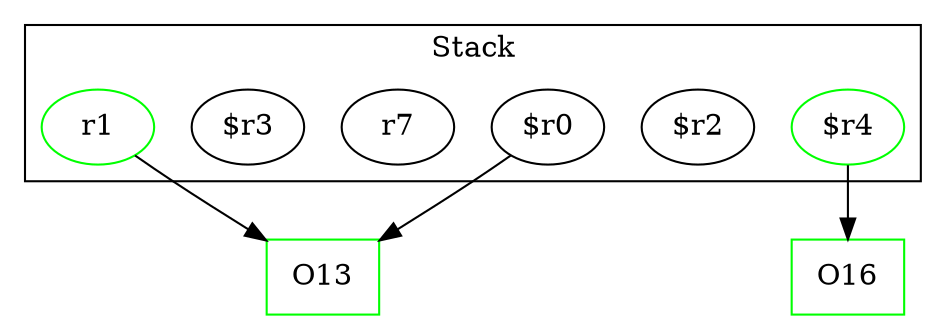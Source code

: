 digraph sample {
  rankDir="LR";
  subgraph cluster_0 {
    label="Stack"
    "r1"; "$r2"; "$r0"; "r7"; "$r3"; "$r4"; 
  }
  "r1" -> { O13 };
  "$r2" -> { };
  "$r0" -> { O13 };
  "r7" -> { };
  "$r3" -> { };
  "$r4" -> { O16 };
  O13[shape=box];
  O16[shape=box];
  "r1"[color="green"];
  O13[color="green"];
  O16[color="green"];
  "$r4"[color="green"];
}
